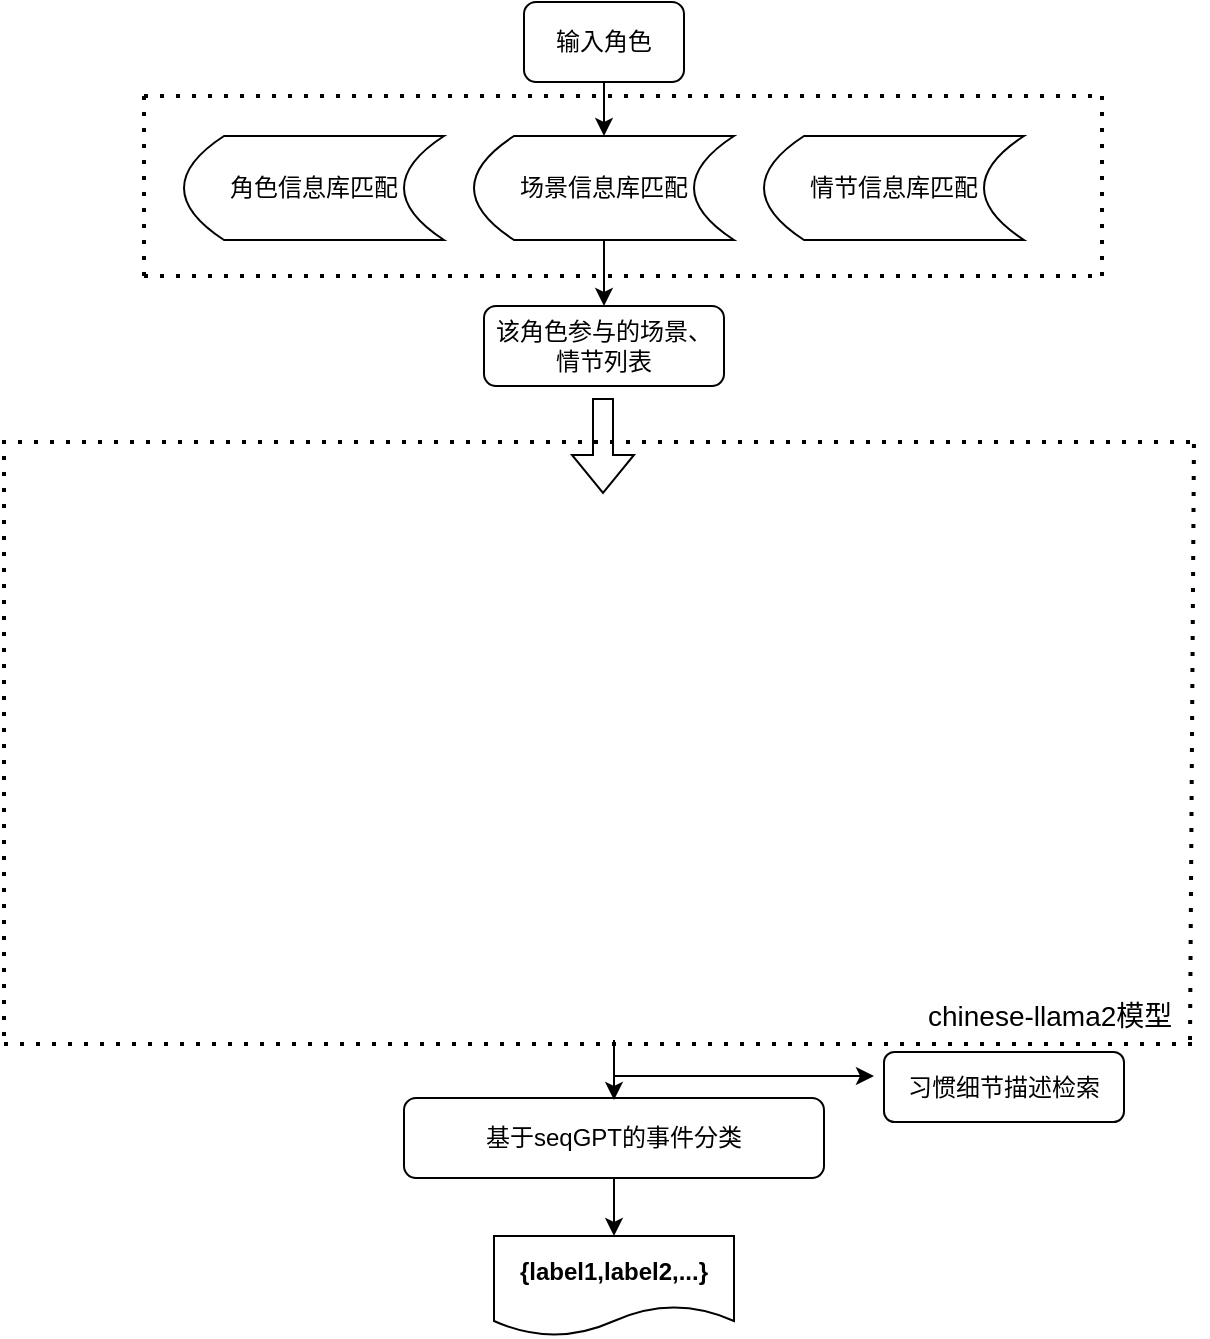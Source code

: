<mxfile version="24.4.4" type="github">
  <diagram name="第 1 页" id="C2YbFjEd_0uXuYYxi3Yx">
    <mxGraphModel dx="1050" dy="549" grid="1" gridSize="10" guides="1" tooltips="1" connect="1" arrows="1" fold="1" page="1" pageScale="1" pageWidth="827" pageHeight="1169" math="0" shadow="0">
      <root>
        <mxCell id="0" />
        <mxCell id="1" parent="0" />
        <mxCell id="GJhfYnjG9fdI7XwuVOrr-39" value="该角色参与的场景、情节列表" style="rounded=1;whiteSpace=wrap;html=1;fontSize=12;glass=0;strokeWidth=1;shadow=0;" vertex="1" parent="1">
          <mxGeometry x="310" y="165" width="120" height="40" as="geometry" />
        </mxCell>
        <mxCell id="GJhfYnjG9fdI7XwuVOrr-40" value="输入角色" style="rounded=1;whiteSpace=wrap;html=1;fontSize=12;glass=0;strokeWidth=1;shadow=0;" vertex="1" parent="1">
          <mxGeometry x="330" y="13" width="80" height="40" as="geometry" />
        </mxCell>
        <mxCell id="GJhfYnjG9fdI7XwuVOrr-44" value="" style="shape=flexArrow;endArrow=classic;html=1;rounded=0;exitX=0.5;exitY=1;exitDx=0;exitDy=0;" edge="1" parent="1">
          <mxGeometry width="50" height="50" relative="1" as="geometry">
            <mxPoint x="369.5" y="211" as="sourcePoint" />
            <mxPoint x="369.5" y="259" as="targetPoint" />
          </mxGeometry>
        </mxCell>
        <mxCell id="GJhfYnjG9fdI7XwuVOrr-51" value="" style="endArrow=classic;html=1;rounded=0;exitX=0.5;exitY=1;exitDx=0;exitDy=0;" edge="1" parent="1" source="GJhfYnjG9fdI7XwuVOrr-40">
          <mxGeometry width="50" height="50" relative="1" as="geometry">
            <mxPoint x="500" y="320" as="sourcePoint" />
            <mxPoint x="370" y="80" as="targetPoint" />
          </mxGeometry>
        </mxCell>
        <mxCell id="GJhfYnjG9fdI7XwuVOrr-53" value="" style="endArrow=none;dashed=1;html=1;dashPattern=1 3;strokeWidth=2;rounded=0;" edge="1" parent="1">
          <mxGeometry width="50" height="50" relative="1" as="geometry">
            <mxPoint x="69" y="233" as="sourcePoint" />
            <mxPoint x="669" y="233" as="targetPoint" />
          </mxGeometry>
        </mxCell>
        <mxCell id="GJhfYnjG9fdI7XwuVOrr-54" value="" style="endArrow=none;dashed=1;html=1;dashPattern=1 3;strokeWidth=2;rounded=0;" edge="1" parent="1">
          <mxGeometry width="50" height="50" relative="1" as="geometry">
            <mxPoint x="70" y="534" as="sourcePoint" />
            <mxPoint x="670" y="534" as="targetPoint" />
          </mxGeometry>
        </mxCell>
        <mxCell id="GJhfYnjG9fdI7XwuVOrr-55" value="" style="endArrow=none;dashed=1;html=1;dashPattern=1 3;strokeWidth=2;rounded=0;" edge="1" parent="1">
          <mxGeometry width="50" height="50" relative="1" as="geometry">
            <mxPoint x="70" y="530" as="sourcePoint" />
            <mxPoint x="70" y="233" as="targetPoint" />
          </mxGeometry>
        </mxCell>
        <mxCell id="GJhfYnjG9fdI7XwuVOrr-56" value="" style="endArrow=none;dashed=1;html=1;dashPattern=1 3;strokeWidth=2;rounded=0;exitX=1;exitY=1;exitDx=0;exitDy=0;" edge="1" parent="1">
          <mxGeometry width="50" height="50" relative="1" as="geometry">
            <mxPoint x="663" y="532" as="sourcePoint" />
            <mxPoint x="665" y="231" as="targetPoint" />
          </mxGeometry>
        </mxCell>
        <mxCell id="GJhfYnjG9fdI7XwuVOrr-57" value="&lt;p class=&quot;MsoNormal&quot;&gt;&lt;span style=&quot;font-size: 10.5pt; background-color: rgb(255, 255, 255);&quot;&gt;&lt;font style=&quot;&quot; face=&quot;Helvetica&quot;&gt;chinese-llama2模型&lt;/font&gt;&lt;/span&gt;&lt;/p&gt;" style="text;whiteSpace=wrap;html=1;" vertex="1" parent="1">
          <mxGeometry x="530" y="493" width="130" height="60" as="geometry" />
        </mxCell>
        <mxCell id="GJhfYnjG9fdI7XwuVOrr-58" value="基于seqGPT的事件分类" style="rounded=1;whiteSpace=wrap;html=1;fontSize=12;glass=0;strokeWidth=1;shadow=0;" vertex="1" parent="1">
          <mxGeometry x="270" y="561" width="210" height="40" as="geometry" />
        </mxCell>
        <mxCell id="GJhfYnjG9fdI7XwuVOrr-59" value="角色信息库匹配" style="shape=dataStorage;whiteSpace=wrap;html=1;fixedSize=1;" vertex="1" parent="1">
          <mxGeometry x="160" y="80" width="130" height="52" as="geometry" />
        </mxCell>
        <mxCell id="GJhfYnjG9fdI7XwuVOrr-60" value="情节信息库匹配" style="shape=dataStorage;whiteSpace=wrap;html=1;fixedSize=1;" vertex="1" parent="1">
          <mxGeometry x="450" y="80" width="130" height="52" as="geometry" />
        </mxCell>
        <mxCell id="GJhfYnjG9fdI7XwuVOrr-61" value="场景信息库匹配" style="shape=dataStorage;whiteSpace=wrap;html=1;fixedSize=1;" vertex="1" parent="1">
          <mxGeometry x="305" y="80" width="130" height="52" as="geometry" />
        </mxCell>
        <mxCell id="GJhfYnjG9fdI7XwuVOrr-62" value="" style="endArrow=classic;html=1;rounded=0;exitX=0.5;exitY=1;exitDx=0;exitDy=0;entryX=0.5;entryY=0;entryDx=0;entryDy=0;" edge="1" parent="1" source="GJhfYnjG9fdI7XwuVOrr-61" target="GJhfYnjG9fdI7XwuVOrr-39">
          <mxGeometry width="50" height="50" relative="1" as="geometry">
            <mxPoint x="400" y="150" as="sourcePoint" />
            <mxPoint x="450" y="100" as="targetPoint" />
          </mxGeometry>
        </mxCell>
        <mxCell id="GJhfYnjG9fdI7XwuVOrr-63" value="" style="endArrow=none;dashed=1;html=1;dashPattern=1 3;strokeWidth=2;rounded=0;" edge="1" parent="1">
          <mxGeometry width="50" height="50" relative="1" as="geometry">
            <mxPoint x="140" y="150" as="sourcePoint" />
            <mxPoint x="620" y="150" as="targetPoint" />
          </mxGeometry>
        </mxCell>
        <mxCell id="GJhfYnjG9fdI7XwuVOrr-64" value="" style="endArrow=none;dashed=1;html=1;dashPattern=1 3;strokeWidth=2;rounded=0;" edge="1" parent="1">
          <mxGeometry width="50" height="50" relative="1" as="geometry">
            <mxPoint x="140" y="60" as="sourcePoint" />
            <mxPoint x="620" y="60" as="targetPoint" />
          </mxGeometry>
        </mxCell>
        <mxCell id="GJhfYnjG9fdI7XwuVOrr-65" value="" style="endArrow=none;dashed=1;html=1;dashPattern=1 3;strokeWidth=2;rounded=0;" edge="1" parent="1">
          <mxGeometry width="50" height="50" relative="1" as="geometry">
            <mxPoint x="140" y="150" as="sourcePoint" />
            <mxPoint x="140" y="60" as="targetPoint" />
          </mxGeometry>
        </mxCell>
        <mxCell id="GJhfYnjG9fdI7XwuVOrr-66" value="" style="endArrow=none;dashed=1;html=1;dashPattern=1 3;strokeWidth=2;rounded=0;" edge="1" parent="1">
          <mxGeometry width="50" height="50" relative="1" as="geometry">
            <mxPoint x="619" y="150" as="sourcePoint" />
            <mxPoint x="619" y="60" as="targetPoint" />
          </mxGeometry>
        </mxCell>
        <mxCell id="GJhfYnjG9fdI7XwuVOrr-72" value="" style="endArrow=classic;html=1;rounded=0;entryX=0.5;entryY=0;entryDx=0;entryDy=0;" edge="1" parent="1">
          <mxGeometry width="50" height="50" relative="1" as="geometry">
            <mxPoint x="375" y="532" as="sourcePoint" />
            <mxPoint x="375" y="562" as="targetPoint" />
          </mxGeometry>
        </mxCell>
        <mxCell id="GJhfYnjG9fdI7XwuVOrr-73" value="&lt;b&gt;{label1,label2,...}&lt;/b&gt;" style="shape=document;whiteSpace=wrap;html=1;boundedLbl=1;" vertex="1" parent="1">
          <mxGeometry x="315" y="630" width="120" height="50" as="geometry" />
        </mxCell>
        <mxCell id="GJhfYnjG9fdI7XwuVOrr-74" value="" style="endArrow=classic;html=1;rounded=0;exitX=0.5;exitY=1;exitDx=0;exitDy=0;" edge="1" parent="1" source="GJhfYnjG9fdI7XwuVOrr-58" target="GJhfYnjG9fdI7XwuVOrr-73">
          <mxGeometry width="50" height="50" relative="1" as="geometry">
            <mxPoint x="400" y="490" as="sourcePoint" />
            <mxPoint x="450" y="440" as="targetPoint" />
          </mxGeometry>
        </mxCell>
        <mxCell id="GJhfYnjG9fdI7XwuVOrr-75" value="" style="endArrow=classic;html=1;rounded=0;" edge="1" parent="1">
          <mxGeometry width="50" height="50" relative="1" as="geometry">
            <mxPoint x="375" y="550" as="sourcePoint" />
            <mxPoint x="505" y="550" as="targetPoint" />
          </mxGeometry>
        </mxCell>
        <mxCell id="GJhfYnjG9fdI7XwuVOrr-76" value="习惯细节描述检索" style="rounded=1;whiteSpace=wrap;html=1;" vertex="1" parent="1">
          <mxGeometry x="510" y="538" width="120" height="35" as="geometry" />
        </mxCell>
      </root>
    </mxGraphModel>
  </diagram>
</mxfile>
